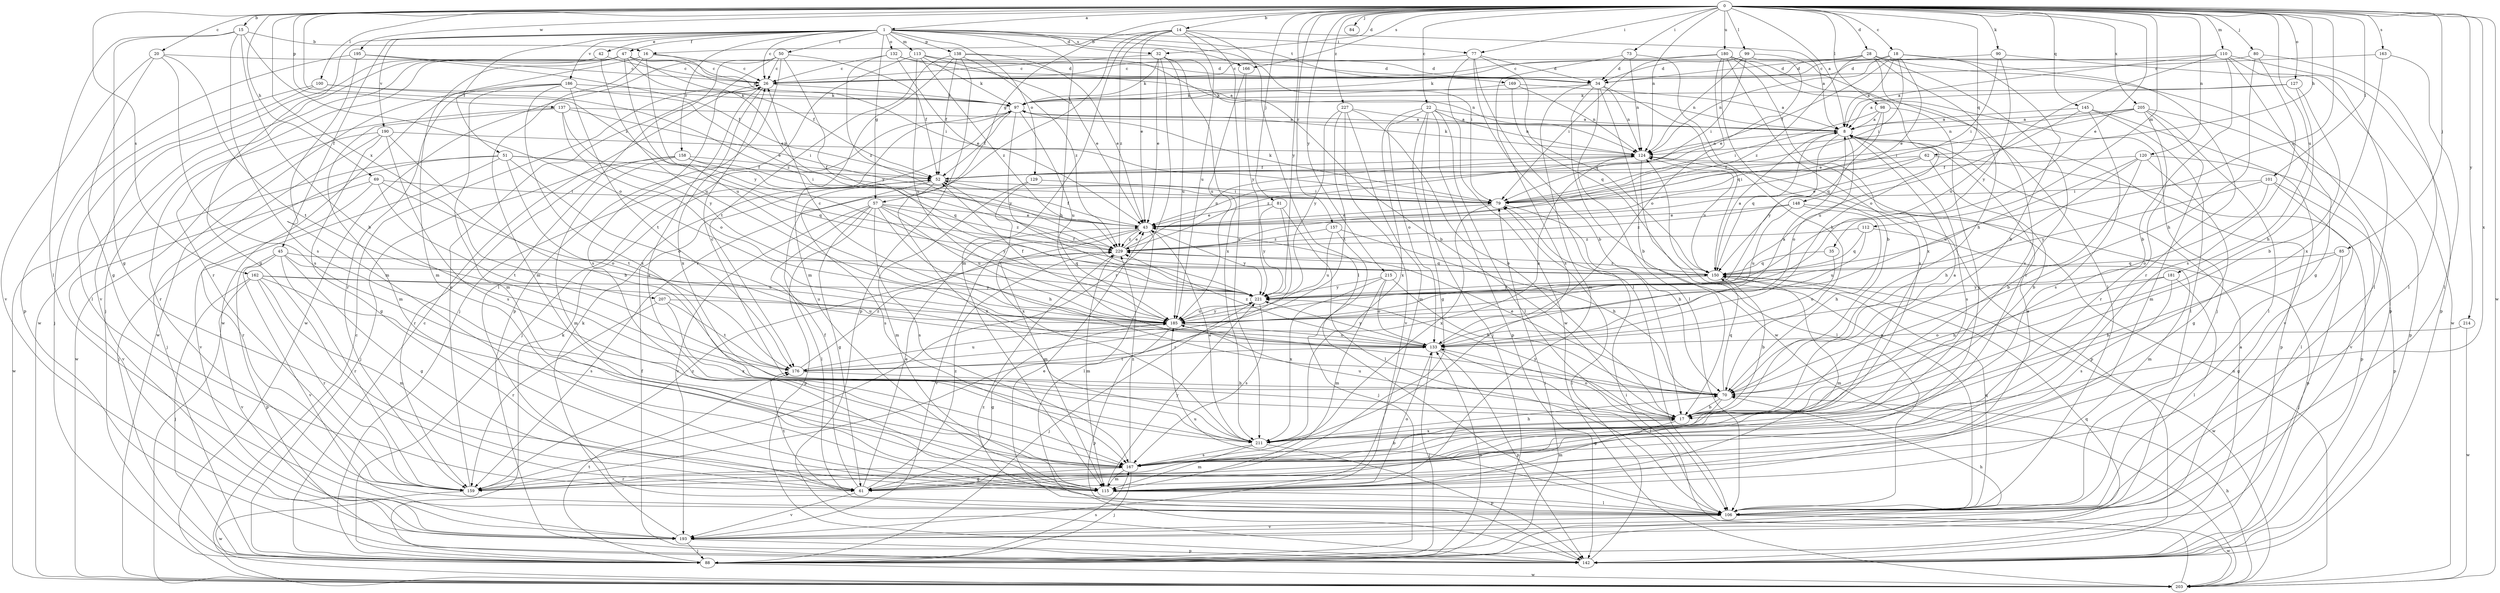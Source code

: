 strict digraph  {
0;
1;
8;
14;
15;
16;
17;
18;
20;
22;
26;
28;
32;
34;
35;
42;
43;
45;
47;
50;
51;
52;
57;
61;
62;
69;
70;
73;
77;
79;
80;
81;
84;
85;
88;
90;
97;
98;
99;
100;
101;
106;
110;
112;
113;
115;
120;
124;
127;
129;
132;
133;
137;
138;
142;
145;
148;
150;
157;
158;
159;
162;
163;
166;
167;
169;
176;
180;
181;
185;
186;
190;
193;
195;
203;
205;
207;
211;
214;
215;
221;
227;
229;
0 -> 1  [label=a];
0 -> 8  [label=a];
0 -> 14  [label=b];
0 -> 15  [label=b];
0 -> 18  [label=c];
0 -> 20  [label=c];
0 -> 22  [label=c];
0 -> 28  [label=d];
0 -> 32  [label=d];
0 -> 35  [label=e];
0 -> 57  [label=g];
0 -> 62  [label=h];
0 -> 69  [label=h];
0 -> 73  [label=i];
0 -> 77  [label=i];
0 -> 80  [label=j];
0 -> 81  [label=j];
0 -> 84  [label=j];
0 -> 85  [label=j];
0 -> 90  [label=k];
0 -> 98  [label=l];
0 -> 99  [label=l];
0 -> 100  [label=l];
0 -> 101  [label=l];
0 -> 110  [label=m];
0 -> 112  [label=m];
0 -> 120  [label=n];
0 -> 124  [label=n];
0 -> 127  [label=o];
0 -> 137  [label=p];
0 -> 145  [label=q];
0 -> 148  [label=q];
0 -> 150  [label=q];
0 -> 157  [label=r];
0 -> 162  [label=s];
0 -> 163  [label=s];
0 -> 166  [label=s];
0 -> 180  [label=u];
0 -> 181  [label=u];
0 -> 195  [label=w];
0 -> 203  [label=w];
0 -> 205  [label=x];
0 -> 207  [label=x];
0 -> 211  [label=x];
0 -> 214  [label=y];
0 -> 215  [label=y];
0 -> 221  [label=y];
0 -> 227  [label=z];
0 -> 229  [label=z];
1 -> 26  [label=c];
1 -> 32  [label=d];
1 -> 42  [label=e];
1 -> 45  [label=f];
1 -> 47  [label=f];
1 -> 50  [label=f];
1 -> 51  [label=f];
1 -> 57  [label=g];
1 -> 61  [label=g];
1 -> 70  [label=h];
1 -> 77  [label=i];
1 -> 79  [label=i];
1 -> 113  [label=m];
1 -> 129  [label=o];
1 -> 132  [label=o];
1 -> 138  [label=p];
1 -> 158  [label=r];
1 -> 166  [label=s];
1 -> 169  [label=t];
1 -> 186  [label=v];
1 -> 190  [label=v];
8 -> 124  [label=n];
8 -> 133  [label=o];
8 -> 142  [label=p];
8 -> 150  [label=q];
8 -> 167  [label=s];
8 -> 221  [label=y];
14 -> 8  [label=a];
14 -> 16  [label=b];
14 -> 43  [label=e];
14 -> 106  [label=l];
14 -> 115  [label=m];
14 -> 159  [label=r];
14 -> 185  [label=u];
14 -> 211  [label=x];
14 -> 229  [label=z];
15 -> 16  [label=b];
15 -> 17  [label=b];
15 -> 61  [label=g];
15 -> 106  [label=l];
15 -> 133  [label=o];
15 -> 167  [label=s];
16 -> 26  [label=c];
16 -> 79  [label=i];
16 -> 115  [label=m];
16 -> 203  [label=w];
16 -> 221  [label=y];
17 -> 8  [label=a];
17 -> 115  [label=m];
17 -> 133  [label=o];
17 -> 185  [label=u];
17 -> 211  [label=x];
17 -> 221  [label=y];
18 -> 8  [label=a];
18 -> 17  [label=b];
18 -> 34  [label=d];
18 -> 43  [label=e];
18 -> 52  [label=f];
18 -> 79  [label=i];
18 -> 124  [label=n];
18 -> 159  [label=r];
20 -> 34  [label=d];
20 -> 61  [label=g];
20 -> 167  [label=s];
20 -> 176  [label=t];
20 -> 193  [label=v];
22 -> 8  [label=a];
22 -> 61  [label=g];
22 -> 88  [label=j];
22 -> 106  [label=l];
22 -> 124  [label=n];
22 -> 133  [label=o];
22 -> 142  [label=p];
22 -> 211  [label=x];
26 -> 97  [label=k];
26 -> 167  [label=s];
26 -> 211  [label=x];
28 -> 34  [label=d];
28 -> 70  [label=h];
28 -> 97  [label=k];
28 -> 142  [label=p];
28 -> 159  [label=r];
28 -> 167  [label=s];
28 -> 229  [label=z];
32 -> 17  [label=b];
32 -> 26  [label=c];
32 -> 43  [label=e];
32 -> 97  [label=k];
32 -> 159  [label=r];
32 -> 185  [label=u];
32 -> 211  [label=x];
34 -> 17  [label=b];
34 -> 97  [label=k];
34 -> 106  [label=l];
34 -> 115  [label=m];
34 -> 124  [label=n];
34 -> 150  [label=q];
34 -> 203  [label=w];
35 -> 133  [label=o];
35 -> 150  [label=q];
42 -> 26  [label=c];
42 -> 185  [label=u];
42 -> 193  [label=v];
43 -> 52  [label=f];
43 -> 106  [label=l];
43 -> 115  [label=m];
43 -> 193  [label=v];
43 -> 221  [label=y];
43 -> 229  [label=z];
45 -> 61  [label=g];
45 -> 142  [label=p];
45 -> 150  [label=q];
45 -> 159  [label=r];
45 -> 185  [label=u];
45 -> 193  [label=v];
47 -> 26  [label=c];
47 -> 43  [label=e];
47 -> 52  [label=f];
47 -> 88  [label=j];
47 -> 97  [label=k];
47 -> 115  [label=m];
47 -> 159  [label=r];
47 -> 185  [label=u];
47 -> 203  [label=w];
50 -> 26  [label=c];
50 -> 52  [label=f];
50 -> 106  [label=l];
50 -> 142  [label=p];
50 -> 167  [label=s];
50 -> 203  [label=w];
50 -> 221  [label=y];
51 -> 52  [label=f];
51 -> 88  [label=j];
51 -> 133  [label=o];
51 -> 150  [label=q];
51 -> 176  [label=t];
51 -> 193  [label=v];
51 -> 203  [label=w];
52 -> 79  [label=i];
52 -> 167  [label=s];
52 -> 211  [label=x];
57 -> 43  [label=e];
57 -> 61  [label=g];
57 -> 70  [label=h];
57 -> 106  [label=l];
57 -> 142  [label=p];
57 -> 167  [label=s];
57 -> 185  [label=u];
57 -> 193  [label=v];
57 -> 221  [label=y];
57 -> 229  [label=z];
61 -> 43  [label=e];
61 -> 52  [label=f];
61 -> 176  [label=t];
61 -> 193  [label=v];
61 -> 229  [label=z];
62 -> 17  [label=b];
62 -> 43  [label=e];
62 -> 52  [label=f];
62 -> 79  [label=i];
62 -> 142  [label=p];
69 -> 79  [label=i];
69 -> 133  [label=o];
69 -> 159  [label=r];
69 -> 176  [label=t];
69 -> 193  [label=v];
70 -> 17  [label=b];
70 -> 26  [label=c];
70 -> 43  [label=e];
70 -> 61  [label=g];
70 -> 150  [label=q];
73 -> 34  [label=d];
73 -> 70  [label=h];
73 -> 124  [label=n];
73 -> 167  [label=s];
77 -> 17  [label=b];
77 -> 26  [label=c];
77 -> 34  [label=d];
77 -> 106  [label=l];
77 -> 150  [label=q];
77 -> 203  [label=w];
79 -> 43  [label=e];
79 -> 70  [label=h];
79 -> 97  [label=k];
79 -> 211  [label=x];
80 -> 26  [label=c];
80 -> 70  [label=h];
80 -> 106  [label=l];
80 -> 167  [label=s];
81 -> 43  [label=e];
81 -> 106  [label=l];
81 -> 159  [label=r];
81 -> 221  [label=y];
85 -> 17  [label=b];
85 -> 61  [label=g];
85 -> 88  [label=j];
85 -> 150  [label=q];
88 -> 26  [label=c];
88 -> 79  [label=i];
88 -> 97  [label=k];
88 -> 133  [label=o];
88 -> 150  [label=q];
88 -> 167  [label=s];
88 -> 176  [label=t];
88 -> 203  [label=w];
90 -> 34  [label=d];
90 -> 79  [label=i];
90 -> 203  [label=w];
90 -> 221  [label=y];
97 -> 8  [label=a];
97 -> 52  [label=f];
97 -> 88  [label=j];
97 -> 185  [label=u];
97 -> 221  [label=y];
98 -> 8  [label=a];
98 -> 43  [label=e];
98 -> 79  [label=i];
98 -> 150  [label=q];
98 -> 167  [label=s];
99 -> 34  [label=d];
99 -> 43  [label=e];
99 -> 79  [label=i];
99 -> 124  [label=n];
99 -> 133  [label=o];
100 -> 88  [label=j];
100 -> 97  [label=k];
100 -> 106  [label=l];
100 -> 229  [label=z];
101 -> 79  [label=i];
101 -> 106  [label=l];
101 -> 133  [label=o];
101 -> 142  [label=p];
101 -> 221  [label=y];
106 -> 43  [label=e];
106 -> 124  [label=n];
106 -> 150  [label=q];
106 -> 185  [label=u];
106 -> 193  [label=v];
106 -> 203  [label=w];
110 -> 8  [label=a];
110 -> 17  [label=b];
110 -> 26  [label=c];
110 -> 61  [label=g];
110 -> 106  [label=l];
110 -> 142  [label=p];
110 -> 185  [label=u];
112 -> 115  [label=m];
112 -> 150  [label=q];
112 -> 185  [label=u];
112 -> 229  [label=z];
113 -> 34  [label=d];
113 -> 43  [label=e];
113 -> 88  [label=j];
113 -> 97  [label=k];
113 -> 124  [label=n];
113 -> 185  [label=u];
113 -> 229  [label=z];
115 -> 8  [label=a];
115 -> 106  [label=l];
115 -> 133  [label=o];
115 -> 221  [label=y];
120 -> 17  [label=b];
120 -> 52  [label=f];
120 -> 61  [label=g];
120 -> 70  [label=h];
120 -> 185  [label=u];
120 -> 193  [label=v];
124 -> 52  [label=f];
124 -> 97  [label=k];
124 -> 106  [label=l];
124 -> 142  [label=p];
124 -> 229  [label=z];
127 -> 8  [label=a];
127 -> 17  [label=b];
127 -> 70  [label=h];
127 -> 97  [label=k];
129 -> 79  [label=i];
129 -> 115  [label=m];
129 -> 211  [label=x];
132 -> 8  [label=a];
132 -> 26  [label=c];
132 -> 34  [label=d];
132 -> 43  [label=e];
132 -> 229  [label=z];
133 -> 8  [label=a];
133 -> 88  [label=j];
133 -> 106  [label=l];
133 -> 142  [label=p];
133 -> 176  [label=t];
133 -> 221  [label=y];
133 -> 229  [label=z];
137 -> 8  [label=a];
137 -> 79  [label=i];
137 -> 115  [label=m];
137 -> 133  [label=o];
137 -> 159  [label=r];
137 -> 221  [label=y];
138 -> 34  [label=d];
138 -> 43  [label=e];
138 -> 52  [label=f];
138 -> 115  [label=m];
138 -> 142  [label=p];
138 -> 176  [label=t];
138 -> 229  [label=z];
142 -> 8  [label=a];
142 -> 52  [label=f];
142 -> 79  [label=i];
142 -> 229  [label=z];
145 -> 8  [label=a];
145 -> 106  [label=l];
145 -> 167  [label=s];
145 -> 185  [label=u];
145 -> 193  [label=v];
148 -> 43  [label=e];
148 -> 70  [label=h];
148 -> 142  [label=p];
148 -> 185  [label=u];
148 -> 229  [label=z];
150 -> 8  [label=a];
150 -> 17  [label=b];
150 -> 115  [label=m];
150 -> 124  [label=n];
150 -> 203  [label=w];
150 -> 221  [label=y];
150 -> 229  [label=z];
157 -> 70  [label=h];
157 -> 88  [label=j];
157 -> 185  [label=u];
157 -> 229  [label=z];
158 -> 52  [label=f];
158 -> 79  [label=i];
158 -> 88  [label=j];
158 -> 115  [label=m];
158 -> 150  [label=q];
158 -> 159  [label=r];
159 -> 26  [label=c];
159 -> 203  [label=w];
159 -> 229  [label=z];
162 -> 88  [label=j];
162 -> 115  [label=m];
162 -> 159  [label=r];
162 -> 167  [label=s];
162 -> 185  [label=u];
162 -> 193  [label=v];
162 -> 221  [label=y];
163 -> 26  [label=c];
163 -> 106  [label=l];
163 -> 211  [label=x];
166 -> 185  [label=u];
166 -> 221  [label=y];
167 -> 17  [label=b];
167 -> 61  [label=g];
167 -> 88  [label=j];
167 -> 115  [label=m];
167 -> 159  [label=r];
167 -> 229  [label=z];
169 -> 8  [label=a];
169 -> 97  [label=k];
169 -> 124  [label=n];
169 -> 150  [label=q];
176 -> 70  [label=h];
176 -> 124  [label=n];
176 -> 185  [label=u];
176 -> 229  [label=z];
180 -> 17  [label=b];
180 -> 26  [label=c];
180 -> 79  [label=i];
180 -> 88  [label=j];
180 -> 106  [label=l];
180 -> 133  [label=o];
180 -> 167  [label=s];
180 -> 211  [label=x];
181 -> 70  [label=h];
181 -> 106  [label=l];
181 -> 167  [label=s];
181 -> 221  [label=y];
185 -> 26  [label=c];
185 -> 52  [label=f];
185 -> 61  [label=g];
185 -> 133  [label=o];
185 -> 142  [label=p];
185 -> 221  [label=y];
186 -> 43  [label=e];
186 -> 97  [label=k];
186 -> 115  [label=m];
186 -> 159  [label=r];
186 -> 176  [label=t];
186 -> 203  [label=w];
186 -> 211  [label=x];
190 -> 17  [label=b];
190 -> 61  [label=g];
190 -> 88  [label=j];
190 -> 124  [label=n];
190 -> 167  [label=s];
190 -> 203  [label=w];
193 -> 70  [label=h];
193 -> 88  [label=j];
193 -> 97  [label=k];
193 -> 142  [label=p];
195 -> 26  [label=c];
195 -> 52  [label=f];
195 -> 115  [label=m];
195 -> 142  [label=p];
203 -> 26  [label=c];
203 -> 70  [label=h];
203 -> 79  [label=i];
203 -> 124  [label=n];
205 -> 8  [label=a];
205 -> 79  [label=i];
205 -> 106  [label=l];
205 -> 115  [label=m];
205 -> 124  [label=n];
205 -> 142  [label=p];
205 -> 159  [label=r];
207 -> 159  [label=r];
207 -> 176  [label=t];
207 -> 185  [label=u];
207 -> 211  [label=x];
211 -> 43  [label=e];
211 -> 70  [label=h];
211 -> 115  [label=m];
211 -> 142  [label=p];
211 -> 167  [label=s];
214 -> 133  [label=o];
214 -> 203  [label=w];
215 -> 70  [label=h];
215 -> 115  [label=m];
215 -> 133  [label=o];
215 -> 211  [label=x];
215 -> 221  [label=y];
221 -> 52  [label=f];
221 -> 88  [label=j];
221 -> 167  [label=s];
221 -> 185  [label=u];
227 -> 8  [label=a];
227 -> 17  [label=b];
227 -> 115  [label=m];
227 -> 176  [label=t];
227 -> 193  [label=v];
227 -> 221  [label=y];
229 -> 43  [label=e];
229 -> 115  [label=m];
229 -> 124  [label=n];
229 -> 150  [label=q];
}
